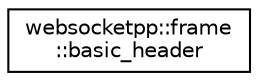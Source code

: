 digraph "Graphical Class Hierarchy"
{
  edge [fontname="Helvetica",fontsize="10",labelfontname="Helvetica",labelfontsize="10"];
  node [fontname="Helvetica",fontsize="10",shape=record];
  rankdir="LR";
  Node0 [label="websocketpp::frame\l::basic_header",height=0.2,width=0.4,color="black", fillcolor="white", style="filled",URL="$structwebsocketpp_1_1frame_1_1basic__header.html",tooltip="The constant size component of a WebSocket frame header. "];
}

